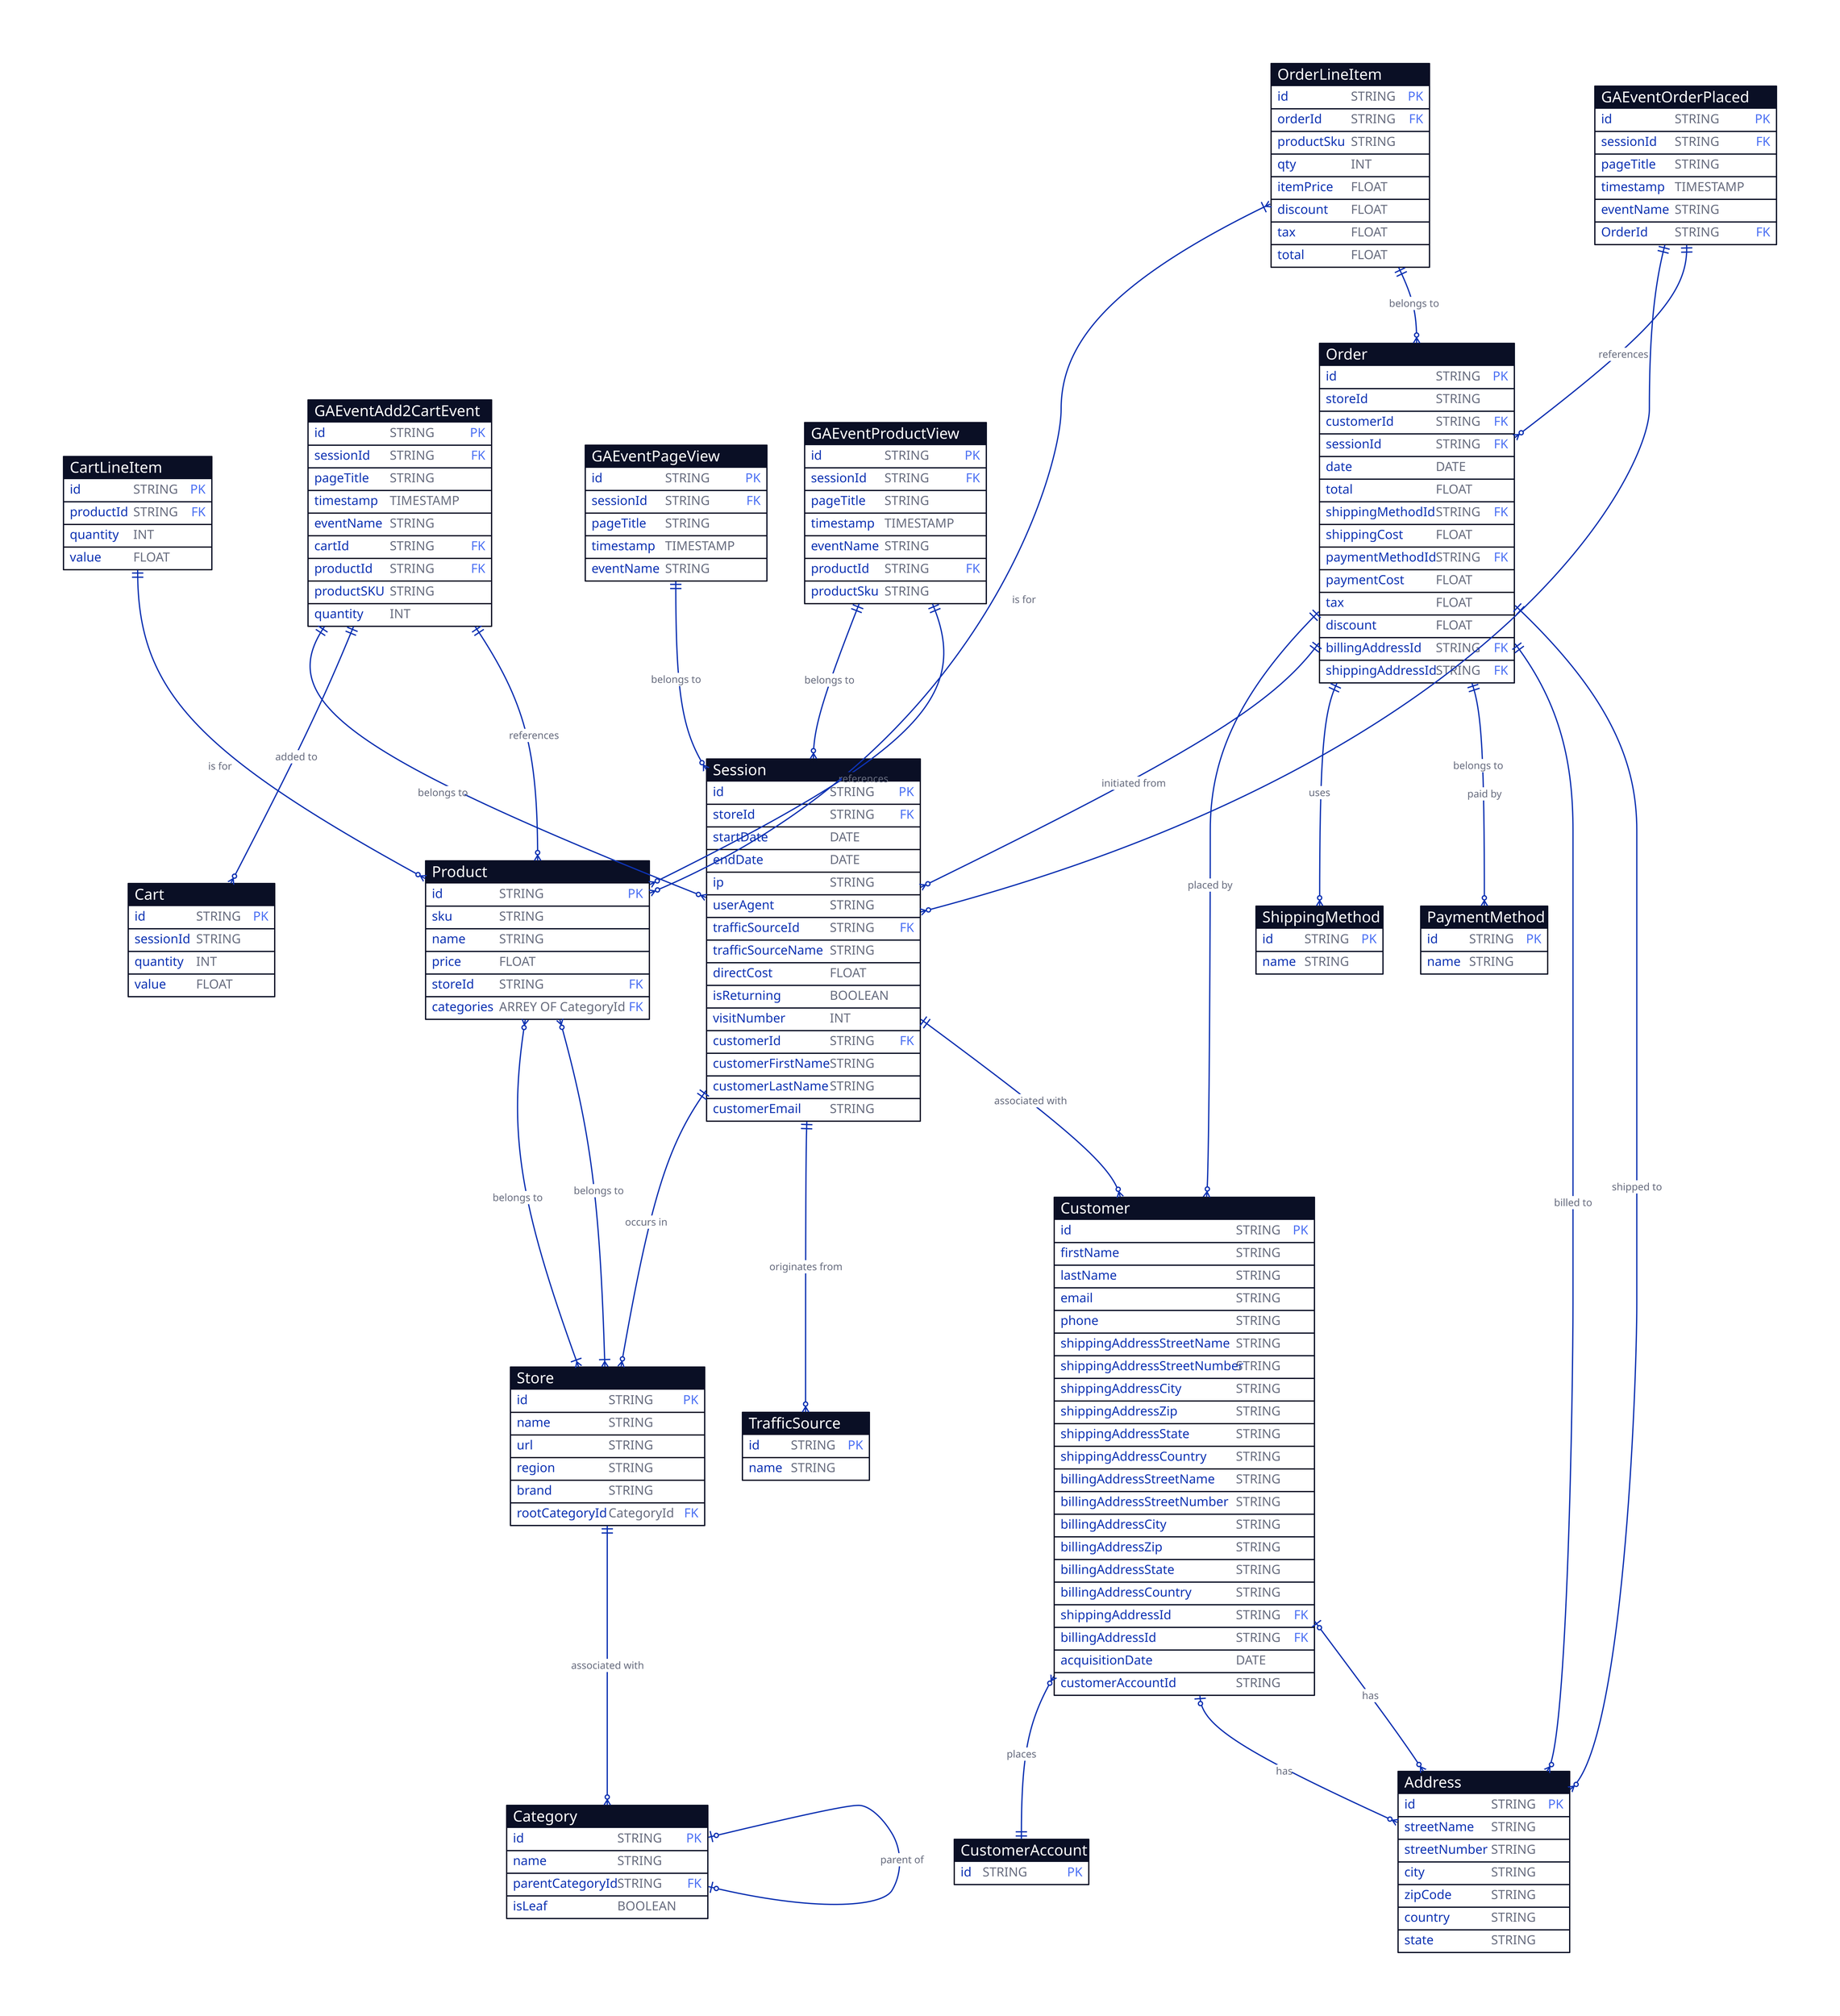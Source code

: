 Address: {
  shape: sql_table
  id: STRING {constraint: primary_key}
  streetName: STRING
  streetNumber: STRING
  city: STRING
  zipCode: STRING
  country: STRING
  state: STRING
}

Cart: {
  shape: sql_table
  id: STRING {constraint: primary_key}
  sessionId: STRING
  quantity: INT
  value: FLOAT
}

CartLineItem: {
  shape: sql_table
  id: STRING {constraint: primary_key}
  productId: STRING {constraint: foreign_key}
  quantity: INT
  value: FLOAT
}

Category: {
  shape: sql_table
  id: STRING {constraint: primary_key}
  name: STRING
  parentCategoryId: STRING {constraint: foreign_key}
  isLeaf: BOOLEAN
}

Customer: {
  shape: sql_table
  id: STRING {constraint: primary_key}
  firstName: STRING
  lastName: STRING
  email: STRING
  phone: STRING
  shippingAddressStreetName: STRING
  shippingAddressStreetNumber: STRING
  shippingAddressCity: STRING
  shippingAddressZip: STRING
  shippingAddressState: STRING
  shippingAddressCountry: STRING
  billingAddressStreetName: STRING
  billingAddressStreetNumber: STRING
  billingAddressCity: STRING
  billingAddressZip: STRING
  billingAddressState: STRING
  billingAddressCountry: STRING
  shippingAddressId: STRING {constraint: foreign_key}
  billingAddressId: STRING {constraint: foreign_key}
  acquisitionDate: DATE
  customerAccountId: STRING
}

GAEventAdd2CartEvent: {
  shape: sql_table
  id: STRING {constraint: primary_key}
  sessionId: STRING {constraint: foreign_key}
  pageTitle: STRING
  timestamp: TIMESTAMP
  eventName: STRING
  cartId: STRING {constraint: foreign_key}
  productId: STRING {constraint: foreign_key}
  productSKU: STRING
  quantity: INT
}

GAEventOrderPlaced: {
  shape: sql_table
  id: STRING {constraint: primary_key}
  sessionId: STRING {constraint: foreign_key}
  pageTitle: STRING
  timestamp: TIMESTAMP
  eventName: STRING
  OrderId: STRING {constraint: foreign_key}
}

GAEventPageView: {
  shape: sql_table
  id: STRING {constraint: primary_key}
  sessionId: STRING {constraint: foreign_key}
  pageTitle: STRING
  timestamp: TIMESTAMP
  eventName: STRING
}

GAEventProductView: {
  shape: sql_table
  id: STRING {constraint: primary_key}
  sessionId: STRING {constraint: foreign_key}
  pageTitle: STRING
  timestamp: TIMESTAMP
  eventName: STRING
  productId: STRING {constraint: foreign_key}
  productSku: STRING
}

Order: {
  shape: sql_table
  id: STRING {constraint: primary_key}
  storeId: STRING
  customerId: STRING {constraint: foreign_key}
  sessionId: STRING {constraint: foreign_key}
  date: DATE
  total: FLOAT
  shippingMethodId: STRING {constraint: foreign_key}
  shippingCost: FLOAT
  paymentMethodId: STRING {constraint: foreign_key}
  paymentCost: FLOAT
  tax: FLOAT
  discount: FLOAT
  billingAddressId: STRING {constraint: foreign_key}
  shippingAddressId: STRING {constraint: foreign_key}
}

OrderLineItem: {
  shape: sql_table
  id: STRING {constraint: primary_key}
  orderId: STRING {constraint: foreign_key}
  productSku: STRING
  qty: INT
  itemPrice: FLOAT
  discount: FLOAT
  tax: FLOAT
  total: FLOAT
}

PaymentMethod: {
  shape: sql_table
  id: STRING {constraint: primary_key}
  name: STRING
}

Product: {
  shape: sql_table
  id: STRING {constraint: primary_key}
  sku: STRING
  name: STRING
  price: FLOAT
  storeId: STRING {constraint: foreign_key}
  categories: "ARREY OF CategoryId" {constraint: foreign_key}
}

Session: {
  shape: sql_table
  id: STRING {constraint: primary_key}
  storeId: STRING {constraint: foreign_key}
  startDate: DATE
  endDate: DATE
  ip: STRING
  userAgent: STRING
  trafficSourceId: STRING {constraint: foreign_key}
  trafficSourceName: STRING
  directCost: FLOAT
  isReturning: BOOLEAN
  visitNumber: INT
  customerId: STRING {constraint: foreign_key}
  customerFirstName: STRING
  customerLastName: STRING
  customerEmail: STRING
}

ShippingMethod: {
  shape: sql_table
  id: STRING {constraint: primary_key}
  name: STRING
}

Store: {
  shape: sql_table
  id: STRING {constraint: primary_key}
  name: STRING
  url: STRING
  region: STRING
  brand: STRING
  rootCategoryId: CategoryId {constraint: foreign_key}
}

CustomerAccount: {
  shape: sql_table
  id: STRING {constraint: primary_key}
}

TrafficSource: {
  shape: sql_table
  id: STRING {constraint: primary_key}
  name: STRING
}

CartLineItem.productId <-> Product.Id: "is for" {
  source-arrowhead.shape: cf-one-required
  target-arrowhead.shape: cf-many
}

Category.parentCategoryId <-> Category.id: "parent of" {
  source-arrowhead.shape: cf-one
  target-arrowhead.shape: cf-one
}

Customer.customerAccountId <-> CustomerAccount.id: places {
  source-arrowhead.shape: cf-many
  target-arrowhead.shape: cf-one-required
}

Customer.shippingAddressId <-> Address.id: has {
  source-arrowhead.shape: cf-one
  target-arrowhead.shape: cf-many
}

Customer.billingAddressId <-> Address.id: has {
  source-arrowhead.shape: cf-one
  target-arrowhead.shape: cf-many
}

GAEventPageView.sessionId <-> Session.id: "belongs to" {
  source-arrowhead.shape: cf-one-required
  target-arrowhead.shape: cf-many
}

GAEventProductView.sessionId <-> Session.id: "belongs to" {
  source-arrowhead.shape: cf-one-required
  target-arrowhead.shape: cf-many
}

GAEventProductView.productId <-> Product.id: "references" {
  source-arrowhead.shape: cf-one-required
  target-arrowhead.shape: cf-many
}

GAEventOrderPlaced.sessionId <-> Session.id: "belongs to" {
  source-arrowhead.shape: cf-one-required
  target-arrowhead.shape: cf-many
}

GAEventOrderPlaced.OrderId <-> Order.id: "references" {
  source-arrowhead.shape: cf-one-required
  target-arrowhead.shape: cf-many
}

GAEventAdd2CartEvent.sessionId <-> Session.id: "belongs to" {
  source-arrowhead.shape: cf-one-required
  target-arrowhead.shape: cf-many
}

GAEventAdd2CartEvent.cartId <-> Cart.id: "added to" {
  source-arrowhead.shape: cf-one-required
  target-arrowhead.shape: cf-many
}

GAEventAdd2CartEvent.productId <-> Product.id: "references" {
  source-arrowhead.shape: cf-one-required
  target-arrowhead.shape: cf-many
}

Order.customerId <-> Customer.id: "placed by" {
  source-arrowhead.shape: cf-one-required
  target-arrowhead.shape: cf-many
}

Order.sessionId <-> Session.id: "initiated from" {
  source-arrowhead.shape: cf-one-required
  target-arrowhead.shape: cf-many
}

Order.shippingMethodId <-> ShippingMethod.id: "uses" {
  source-arrowhead.shape: cf-one-required
  target-arrowhead.shape: cf-many
}

Order.paymentMethodId <-> PaymentMethod.id: "paid by" {
  source-arrowhead.shape: cf-one-required
  target-arrowhead.shape: cf-many
}

Order.billingAddressId <-> Address.id: "billed to" {
  source-arrowhead.shape: cf-one-required
  target-arrowhead.shape: cf-many
}

Order.shippingAddressId <-> Address.id: "shipped to" {
  source-arrowhead.shape: cf-one-required
  target-arrowhead.shape: cf-many
}

OrderLineItem.productSku <-> Product.sku: "is for" {
  source-arrowhead.shape: cf-many-required
  target-arrowhead.shape: cf-many
}
OrderLineItem.OrderId <-> Order.id: "belongs to" {
  source-arrowhead.shape: cf-one-required
  target-arrowhead.shape: cf-many
}

Product.storeId <-> Store.id: "belongs to" {
  target-arrowhead.shape: cf-many-required
  source-arrowhead.shape: cf-many
}

Product.storeId <-> Store.Id: "belongs to" {
  target-arrowhead.shape: cf-many-required
  source-arrowhead.shape: cf-many
}
Session.storeId <-> Store.id: "occurs in" {
  source-arrowhead.shape: cf-one-required
  target-arrowhead.shape: cf-many
}

Session.trafficSourceId <-> TrafficSource.id: "originates from" {
  source-arrowhead.shape: cf-one-required
  target-arrowhead.shape: cf-many
}

Session.customerId <-> Customer.id: "associated with" {
  source-arrowhead.shape: cf-one-required
  target-arrowhead.shape: cf-many
}

Store.rootCategoryId <-> Category.id: "associated with" {
  source-arrowhead.shape: cf-one-required
  target-arrowhead.shape: cf-many
}
